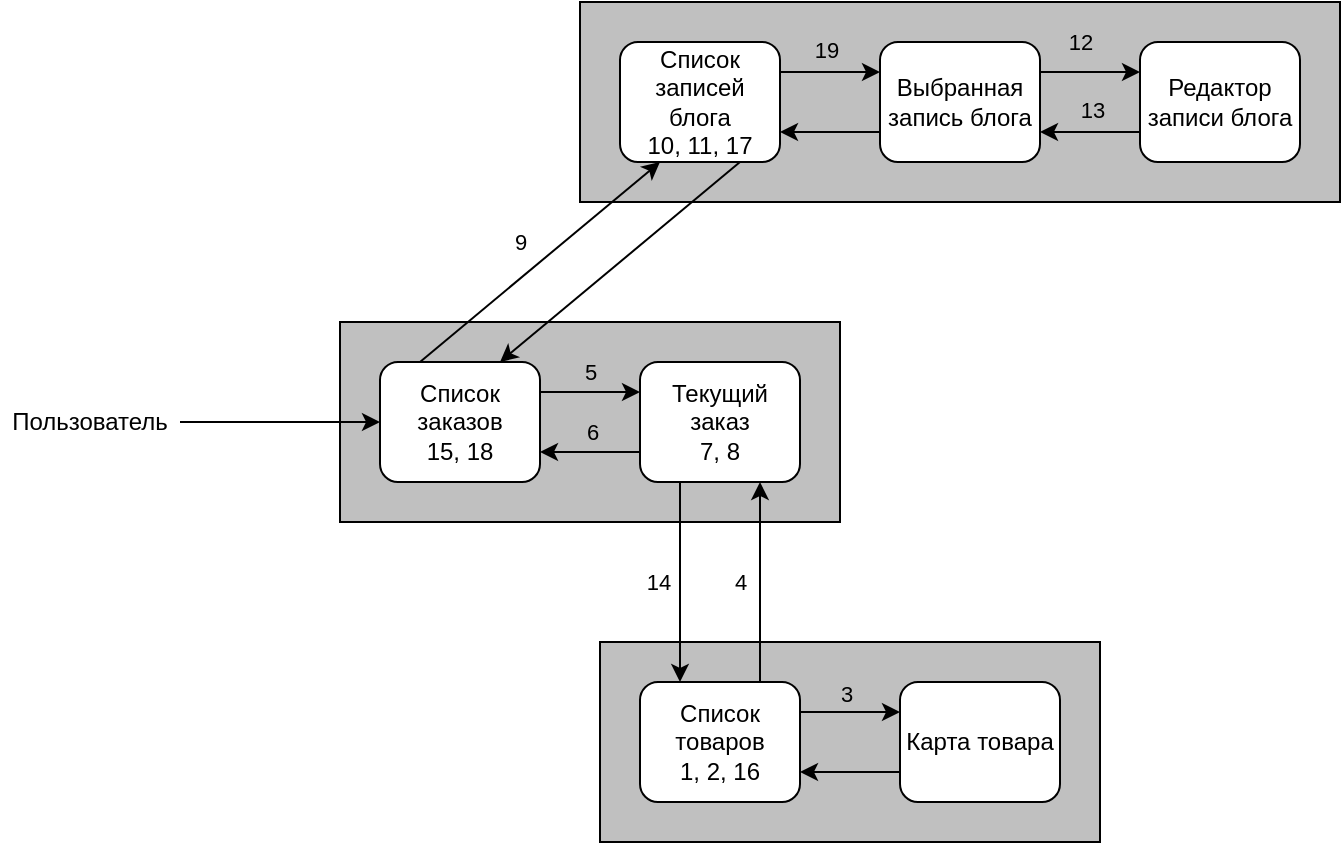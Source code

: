 <mxfile version="20.3.0" type="device"><diagram id="papFtJSmatrdNqcy-Uc-" name="Страница 1"><mxGraphModel dx="787" dy="551" grid="1" gridSize="10" guides="1" tooltips="1" connect="1" arrows="1" fold="1" page="1" pageScale="1" pageWidth="1600" pageHeight="900" math="0" shadow="0"><root><mxCell id="0"/><mxCell id="1" parent="0"/><mxCell id="-HH-bDoPLA_gW-7CQVy5-16" value="" style="rounded=0;whiteSpace=wrap;html=1;fillColor=#c0c0c0;" vertex="1" parent="1"><mxGeometry x="200" y="400" width="250" height="100" as="geometry"/></mxCell><mxCell id="-HH-bDoPLA_gW-7CQVy5-1" value="" style="rounded=0;whiteSpace=wrap;html=1;fillColor=#c0c0c0;" vertex="1" parent="1"><mxGeometry x="320" y="240" width="380" height="100" as="geometry"/></mxCell><mxCell id="-HH-bDoPLA_gW-7CQVy5-10" value="" style="rounded=0;whiteSpace=wrap;html=1;fillColor=#c0c0c0;" vertex="1" parent="1"><mxGeometry x="330" y="560" width="250" height="100" as="geometry"/></mxCell><mxCell id="-HH-bDoPLA_gW-7CQVy5-2" value="Список товаров&lt;br&gt;1, 2, 16" style="rounded=1;whiteSpace=wrap;html=1;fillColor=#FFFFFF;" vertex="1" parent="1"><mxGeometry x="350" y="580" width="80" height="60" as="geometry"/></mxCell><mxCell id="-HH-bDoPLA_gW-7CQVy5-3" value="Карта товара" style="rounded=1;whiteSpace=wrap;html=1;fillColor=#FFFFFF;" vertex="1" parent="1"><mxGeometry x="480" y="580" width="80" height="60" as="geometry"/></mxCell><mxCell id="-HH-bDoPLA_gW-7CQVy5-4" value="Список заказов&lt;br&gt;15, 18" style="rounded=1;whiteSpace=wrap;html=1;fillColor=#FFFFFF;" vertex="1" parent="1"><mxGeometry x="220" y="420" width="80" height="60" as="geometry"/></mxCell><mxCell id="-HH-bDoPLA_gW-7CQVy5-5" value="Текущий заказ&lt;br&gt;7, 8" style="rounded=1;whiteSpace=wrap;html=1;fillColor=#FFFFFF;" vertex="1" parent="1"><mxGeometry x="350" y="420" width="80" height="60" as="geometry"/></mxCell><mxCell id="-HH-bDoPLA_gW-7CQVy5-6" value="Список записей блога&lt;br&gt;10, 11, 17" style="rounded=1;whiteSpace=wrap;html=1;fillColor=#FFFFFF;" vertex="1" parent="1"><mxGeometry x="340" y="260" width="80" height="60" as="geometry"/></mxCell><mxCell id="-HH-bDoPLA_gW-7CQVy5-7" value="Выбранная запись блога" style="rounded=1;whiteSpace=wrap;html=1;fillColor=#FFFFFF;" vertex="1" parent="1"><mxGeometry x="470" y="260" width="80" height="60" as="geometry"/></mxCell><mxCell id="-HH-bDoPLA_gW-7CQVy5-8" value="Редактор записи блога" style="rounded=1;whiteSpace=wrap;html=1;fillColor=#FFFFFF;" vertex="1" parent="1"><mxGeometry x="600" y="260" width="80" height="60" as="geometry"/></mxCell><mxCell id="-HH-bDoPLA_gW-7CQVy5-12" value="" style="endArrow=classic;html=1;rounded=0;exitX=1;exitY=0.25;exitDx=0;exitDy=0;entryX=0;entryY=0.25;entryDx=0;entryDy=0;" edge="1" parent="1" source="-HH-bDoPLA_gW-7CQVy5-2" target="-HH-bDoPLA_gW-7CQVy5-3"><mxGeometry width="50" height="50" relative="1" as="geometry"><mxPoint x="430" y="750" as="sourcePoint"/><mxPoint x="480" y="700" as="targetPoint"/></mxGeometry></mxCell><mxCell id="-HH-bDoPLA_gW-7CQVy5-15" value="3" style="edgeLabel;html=1;align=center;verticalAlign=middle;resizable=0;points=[];labelBackgroundColor=none;" vertex="1" connectable="0" parent="-HH-bDoPLA_gW-7CQVy5-12"><mxGeometry x="0.379" y="1" relative="1" as="geometry"><mxPoint x="-12" y="-8" as="offset"/></mxGeometry></mxCell><mxCell id="-HH-bDoPLA_gW-7CQVy5-13" value="" style="endArrow=classic;html=1;rounded=0;exitX=0;exitY=0.75;exitDx=0;exitDy=0;entryX=1;entryY=0.75;entryDx=0;entryDy=0;" edge="1" parent="1" source="-HH-bDoPLA_gW-7CQVy5-3" target="-HH-bDoPLA_gW-7CQVy5-2"><mxGeometry width="50" height="50" relative="1" as="geometry"><mxPoint x="440" y="605" as="sourcePoint"/><mxPoint x="470" y="605" as="targetPoint"/></mxGeometry></mxCell><mxCell id="-HH-bDoPLA_gW-7CQVy5-17" value="" style="endArrow=classic;html=1;rounded=0;exitX=1;exitY=0.25;exitDx=0;exitDy=0;entryX=0;entryY=0.25;entryDx=0;entryDy=0;" edge="1" parent="1" source="-HH-bDoPLA_gW-7CQVy5-6" target="-HH-bDoPLA_gW-7CQVy5-7"><mxGeometry width="50" height="50" relative="1" as="geometry"><mxPoint x="480" y="390" as="sourcePoint"/><mxPoint x="530" y="340" as="targetPoint"/></mxGeometry></mxCell><mxCell id="-HH-bDoPLA_gW-7CQVy5-38" value="19" style="edgeLabel;html=1;align=center;verticalAlign=middle;resizable=0;points=[];labelBackgroundColor=none;" vertex="1" connectable="0" parent="-HH-bDoPLA_gW-7CQVy5-17"><mxGeometry x="0.52" relative="1" as="geometry"><mxPoint x="-15" y="-11" as="offset"/></mxGeometry></mxCell><mxCell id="-HH-bDoPLA_gW-7CQVy5-18" value="" style="endArrow=classic;html=1;rounded=0;exitX=1;exitY=0.25;exitDx=0;exitDy=0;entryX=0;entryY=0.25;entryDx=0;entryDy=0;" edge="1" parent="1" source="-HH-bDoPLA_gW-7CQVy5-7" target="-HH-bDoPLA_gW-7CQVy5-8"><mxGeometry width="50" height="50" relative="1" as="geometry"><mxPoint x="480" y="390" as="sourcePoint"/><mxPoint x="530" y="340" as="targetPoint"/><Array as="points"><mxPoint x="580" y="275"/></Array></mxGeometry></mxCell><mxCell id="-HH-bDoPLA_gW-7CQVy5-33" value="12" style="edgeLabel;html=1;align=center;verticalAlign=middle;resizable=0;points=[];labelBackgroundColor=none;" vertex="1" connectable="0" parent="-HH-bDoPLA_gW-7CQVy5-18"><mxGeometry x="-0.632" relative="1" as="geometry"><mxPoint x="11" y="-15" as="offset"/></mxGeometry></mxCell><mxCell id="-HH-bDoPLA_gW-7CQVy5-19" value="" style="endArrow=classic;html=1;rounded=0;entryX=1;entryY=0.75;entryDx=0;entryDy=0;exitX=0;exitY=0.75;exitDx=0;exitDy=0;" edge="1" parent="1" source="-HH-bDoPLA_gW-7CQVy5-7" target="-HH-bDoPLA_gW-7CQVy5-6"><mxGeometry width="50" height="50" relative="1" as="geometry"><mxPoint x="480" y="390" as="sourcePoint"/><mxPoint x="530" y="340" as="targetPoint"/></mxGeometry></mxCell><mxCell id="-HH-bDoPLA_gW-7CQVy5-20" value="" style="endArrow=classic;html=1;rounded=0;exitX=0;exitY=0.75;exitDx=0;exitDy=0;entryX=1;entryY=0.75;entryDx=0;entryDy=0;" edge="1" parent="1" source="-HH-bDoPLA_gW-7CQVy5-8" target="-HH-bDoPLA_gW-7CQVy5-7"><mxGeometry width="50" height="50" relative="1" as="geometry"><mxPoint x="480" y="390" as="sourcePoint"/><mxPoint x="630" y="400" as="targetPoint"/></mxGeometry></mxCell><mxCell id="-HH-bDoPLA_gW-7CQVy5-36" value="13" style="edgeLabel;html=1;align=center;verticalAlign=middle;resizable=0;points=[];labelBackgroundColor=none;" vertex="1" connectable="0" parent="-HH-bDoPLA_gW-7CQVy5-20"><mxGeometry x="-0.219" y="2" relative="1" as="geometry"><mxPoint x="-5" y="-13" as="offset"/></mxGeometry></mxCell><mxCell id="-HH-bDoPLA_gW-7CQVy5-21" value="" style="endArrow=classic;html=1;rounded=0;exitX=1;exitY=0.25;exitDx=0;exitDy=0;entryX=0;entryY=0.25;entryDx=0;entryDy=0;" edge="1" parent="1" source="-HH-bDoPLA_gW-7CQVy5-4" target="-HH-bDoPLA_gW-7CQVy5-5"><mxGeometry width="50" height="50" relative="1" as="geometry"><mxPoint x="360" y="390" as="sourcePoint"/><mxPoint x="410" y="340" as="targetPoint"/></mxGeometry></mxCell><mxCell id="-HH-bDoPLA_gW-7CQVy5-29" value="5" style="edgeLabel;html=1;align=center;verticalAlign=middle;resizable=0;points=[];labelBackgroundColor=none;" vertex="1" connectable="0" parent="-HH-bDoPLA_gW-7CQVy5-21"><mxGeometry x="0.471" y="-2" relative="1" as="geometry"><mxPoint x="-12" y="-12" as="offset"/></mxGeometry></mxCell><mxCell id="-HH-bDoPLA_gW-7CQVy5-22" value="" style="endArrow=classic;html=1;rounded=0;exitX=0;exitY=0.75;exitDx=0;exitDy=0;entryX=1;entryY=0.75;entryDx=0;entryDy=0;" edge="1" parent="1" source="-HH-bDoPLA_gW-7CQVy5-5" target="-HH-bDoPLA_gW-7CQVy5-4"><mxGeometry width="50" height="50" relative="1" as="geometry"><mxPoint x="360" y="390" as="sourcePoint"/><mxPoint x="410" y="340" as="targetPoint"/></mxGeometry></mxCell><mxCell id="-HH-bDoPLA_gW-7CQVy5-31" value="6" style="edgeLabel;html=1;align=center;verticalAlign=middle;resizable=0;points=[];labelBackgroundColor=none;" vertex="1" connectable="0" parent="-HH-bDoPLA_gW-7CQVy5-22"><mxGeometry x="-0.436" y="1" relative="1" as="geometry"><mxPoint x="-10" y="-11" as="offset"/></mxGeometry></mxCell><mxCell id="-HH-bDoPLA_gW-7CQVy5-23" value="Пользователь" style="text;html=1;strokeColor=none;fillColor=none;align=center;verticalAlign=middle;whiteSpace=wrap;rounded=0;" vertex="1" parent="1"><mxGeometry x="30" y="435" width="90" height="30" as="geometry"/></mxCell><mxCell id="-HH-bDoPLA_gW-7CQVy5-24" value="" style="endArrow=classic;html=1;rounded=0;" edge="1" parent="1" source="-HH-bDoPLA_gW-7CQVy5-23" target="-HH-bDoPLA_gW-7CQVy5-4"><mxGeometry width="50" height="50" relative="1" as="geometry"><mxPoint x="10" y="480" as="sourcePoint"/><mxPoint x="60" y="430" as="targetPoint"/></mxGeometry></mxCell><mxCell id="-HH-bDoPLA_gW-7CQVy5-25" value="" style="endArrow=classic;html=1;rounded=0;exitX=0.75;exitY=1;exitDx=0;exitDy=0;entryX=0.75;entryY=0;entryDx=0;entryDy=0;" edge="1" parent="1" source="-HH-bDoPLA_gW-7CQVy5-6" target="-HH-bDoPLA_gW-7CQVy5-4"><mxGeometry width="50" height="50" relative="1" as="geometry"><mxPoint x="250" y="340" as="sourcePoint"/><mxPoint x="280" y="290" as="targetPoint"/></mxGeometry></mxCell><mxCell id="-HH-bDoPLA_gW-7CQVy5-26" value="" style="endArrow=classic;html=1;rounded=0;entryX=0.25;entryY=1;entryDx=0;entryDy=0;exitX=0.25;exitY=0;exitDx=0;exitDy=0;" edge="1" parent="1" source="-HH-bDoPLA_gW-7CQVy5-4" target="-HH-bDoPLA_gW-7CQVy5-6"><mxGeometry width="50" height="50" relative="1" as="geometry"><mxPoint x="440" y="410" as="sourcePoint"/><mxPoint x="260" y="350" as="targetPoint"/></mxGeometry></mxCell><mxCell id="-HH-bDoPLA_gW-7CQVy5-32" value="9" style="edgeLabel;html=1;align=center;verticalAlign=middle;resizable=0;points=[];" vertex="1" connectable="0" parent="-HH-bDoPLA_gW-7CQVy5-26"><mxGeometry x="0.317" y="2" relative="1" as="geometry"><mxPoint x="-28" y="7" as="offset"/></mxGeometry></mxCell><mxCell id="-HH-bDoPLA_gW-7CQVy5-27" value="" style="endArrow=classic;html=1;rounded=0;entryX=0.25;entryY=0;entryDx=0;entryDy=0;exitX=0.25;exitY=1;exitDx=0;exitDy=0;" edge="1" parent="1" source="-HH-bDoPLA_gW-7CQVy5-5" target="-HH-bDoPLA_gW-7CQVy5-2"><mxGeometry width="50" height="50" relative="1" as="geometry"><mxPoint x="440" y="410" as="sourcePoint"/><mxPoint x="490" y="360" as="targetPoint"/></mxGeometry></mxCell><mxCell id="-HH-bDoPLA_gW-7CQVy5-37" value="14" style="edgeLabel;html=1;align=center;verticalAlign=middle;resizable=0;points=[];" vertex="1" connectable="0" parent="-HH-bDoPLA_gW-7CQVy5-27"><mxGeometry x="-0.421" relative="1" as="geometry"><mxPoint x="-11" y="21" as="offset"/></mxGeometry></mxCell><mxCell id="-HH-bDoPLA_gW-7CQVy5-28" value="" style="endArrow=classic;html=1;rounded=0;entryX=0.75;entryY=1;entryDx=0;entryDy=0;exitX=0.75;exitY=0;exitDx=0;exitDy=0;" edge="1" parent="1" source="-HH-bDoPLA_gW-7CQVy5-2" target="-HH-bDoPLA_gW-7CQVy5-5"><mxGeometry width="50" height="50" relative="1" as="geometry"><mxPoint x="440" y="410" as="sourcePoint"/><mxPoint x="490" y="360" as="targetPoint"/></mxGeometry></mxCell><mxCell id="-HH-bDoPLA_gW-7CQVy5-30" value="4" style="edgeLabel;html=1;align=center;verticalAlign=middle;resizable=0;points=[];" vertex="1" connectable="0" parent="-HH-bDoPLA_gW-7CQVy5-28"><mxGeometry x="-0.257" y="-2" relative="1" as="geometry"><mxPoint x="-12" y="-13" as="offset"/></mxGeometry></mxCell></root></mxGraphModel></diagram></mxfile>